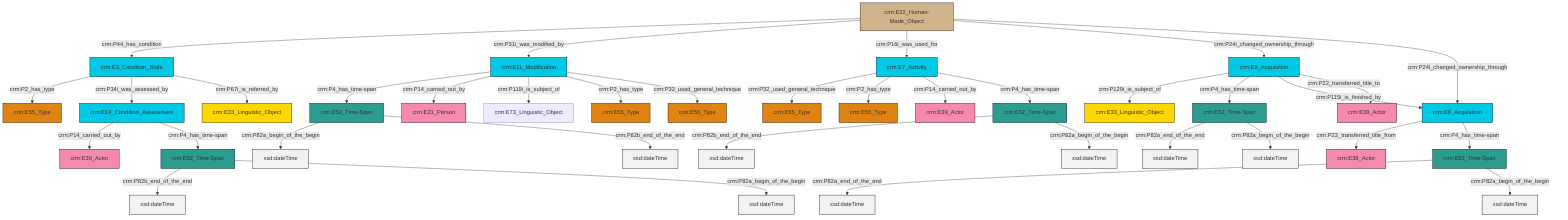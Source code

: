 graph TD
classDef Literal fill:#f2f2f2,stroke:#000000;
classDef CRM_Entity fill:#FFFFFF,stroke:#000000;
classDef Temporal_Entity fill:#00C9E6, stroke:#000000;
classDef Type fill:#E18312, stroke:#000000;
classDef Time-Span fill:#2C9C91, stroke:#000000;
classDef Appellation fill:#FFEB7F, stroke:#000000;
classDef Place fill:#008836, stroke:#000000;
classDef Persistent_Item fill:#B266B2, stroke:#000000;
classDef Conceptual_Object fill:#FFD700, stroke:#000000;
classDef Physical_Thing fill:#D2B48C, stroke:#000000;
classDef Actor fill:#f58aad, stroke:#000000;
classDef PC_Classes fill:#4ce600, stroke:#000000;
classDef Multi fill:#cccccc,stroke:#000000;

2["crm:E3_Condition_State"]:::Temporal_Entity -->|crm:P2_has_type| 3["crm:E55_Type"]:::Type
4["crm:E14_Condition_Assessment"]:::Temporal_Entity -->|crm:P14_carried_out_by| 5["crm:E39_Actor"]:::Actor
10["crm:E52_Time-Span"]:::Time-Span -->|crm:P82b_end_of_the_end| 11[xsd:dateTime]:::Literal
6["crm:E52_Time-Span"]:::Time-Span -->|crm:P82a_end_of_the_end| 12[xsd:dateTime]:::Literal
13["crm:E7_Activity"]:::Temporal_Entity -->|crm:P32_used_general_technique| 14["crm:E55_Type"]:::Type
16["crm:E8_Acquisition"]:::Temporal_Entity -->|crm:P129i_is_subject_of| 17["crm:E33_Linguistic_Object"]:::Conceptual_Object
18["crm:E11_Modification"]:::Temporal_Entity -->|crm:P4_has_time-span| 19["crm:E52_Time-Span"]:::Time-Span
21["crm:E22_Human-Made_Object"]:::Physical_Thing -->|crm:P44_has_condition| 2["crm:E3_Condition_State"]:::Temporal_Entity
22["crm:E52_Time-Span"]:::Time-Span -->|crm:P82a_end_of_the_end| 23[xsd:dateTime]:::Literal
26["crm:E52_Time-Span"]:::Time-Span -->|crm:P82b_end_of_the_end| 27[xsd:dateTime]:::Literal
13["crm:E7_Activity"]:::Temporal_Entity -->|crm:P2_has_type| 28["crm:E55_Type"]:::Type
16["crm:E8_Acquisition"]:::Temporal_Entity -->|crm:P4_has_time-span| 6["crm:E52_Time-Span"]:::Time-Span
2["crm:E3_Condition_State"]:::Temporal_Entity -->|crm:P34i_was_assessed_by| 4["crm:E14_Condition_Assessment"]:::Temporal_Entity
18["crm:E11_Modification"]:::Temporal_Entity -->|crm:P14_carried_out_by| 32["crm:E21_Person"]:::Actor
6["crm:E52_Time-Span"]:::Time-Span -->|crm:P82a_begin_of_the_begin| 34[xsd:dateTime]:::Literal
10["crm:E52_Time-Span"]:::Time-Span -->|crm:P82a_begin_of_the_begin| 35[xsd:dateTime]:::Literal
18["crm:E11_Modification"]:::Temporal_Entity -->|crm:P119i_is_subject_of| 36["crm:E73_Linguistic_Object"]:::Default
2["crm:E3_Condition_State"]:::Temporal_Entity -->|crm:P67i_is_referred_by| 0["crm:E33_Linguistic_Object"]:::Conceptual_Object
22["crm:E52_Time-Span"]:::Time-Span -->|crm:P82a_begin_of_the_begin| 42[xsd:dateTime]:::Literal
21["crm:E22_Human-Made_Object"]:::Physical_Thing -->|crm:P31i_was_modified_by| 18["crm:E11_Modification"]:::Temporal_Entity
13["crm:E7_Activity"]:::Temporal_Entity -->|crm:P14_carried_out_by| 43["crm:E39_Actor"]:::Actor
13["crm:E7_Activity"]:::Temporal_Entity -->|crm:P4_has_time-span| 26["crm:E52_Time-Span"]:::Time-Span
18["crm:E11_Modification"]:::Temporal_Entity -->|crm:P2_has_type| 8["crm:E55_Type"]:::Type
51["crm:E8_Acquisition"]:::Temporal_Entity -->|crm:P23_transferred_title_from| 52["crm:E39_Actor"]:::Actor
21["crm:E22_Human-Made_Object"]:::Physical_Thing -->|crm:P16i_was_used_for| 13["crm:E7_Activity"]:::Temporal_Entity
19["crm:E52_Time-Span"]:::Time-Span -->|crm:P82a_begin_of_the_begin| 56[xsd:dateTime]:::Literal
51["crm:E8_Acquisition"]:::Temporal_Entity -->|crm:P4_has_time-span| 22["crm:E52_Time-Span"]:::Time-Span
16["crm:E8_Acquisition"]:::Temporal_Entity -->|crm:P115i_is_finished_by| 51["crm:E8_Acquisition"]:::Temporal_Entity
16["crm:E8_Acquisition"]:::Temporal_Entity -->|crm:P22_transferred_title_to| 29["crm:E39_Actor"]:::Actor
4["crm:E14_Condition_Assessment"]:::Temporal_Entity -->|crm:P4_has_time-span| 10["crm:E52_Time-Span"]:::Time-Span
21["crm:E22_Human-Made_Object"]:::Physical_Thing -->|crm:P24i_changed_ownership_through| 16["crm:E8_Acquisition"]:::Temporal_Entity
18["crm:E11_Modification"]:::Temporal_Entity -->|crm:P32_used_general_technique| 37["crm:E55_Type"]:::Type
21["crm:E22_Human-Made_Object"]:::Physical_Thing -->|crm:P24i_changed_ownership_through| 51["crm:E8_Acquisition"]:::Temporal_Entity
26["crm:E52_Time-Span"]:::Time-Span -->|crm:P82a_begin_of_the_begin| 58[xsd:dateTime]:::Literal
19["crm:E52_Time-Span"]:::Time-Span -->|crm:P82b_end_of_the_end| 59[xsd:dateTime]:::Literal